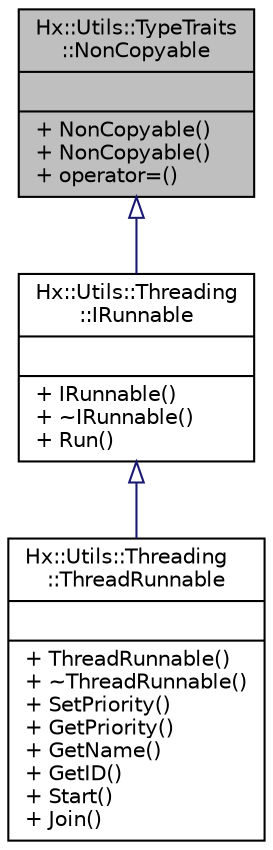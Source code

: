 digraph "Hx::Utils::TypeTraits::NonCopyable"
{
  edge [fontname="Helvetica",fontsize="10",labelfontname="Helvetica",labelfontsize="10"];
  node [fontname="Helvetica",fontsize="10",shape=record];
  Node0 [label="{Hx::Utils::TypeTraits\l::NonCopyable\n||+ NonCopyable()\l+ NonCopyable()\l+ operator=()\l}",height=0.2,width=0.4,color="black", fillcolor="grey75", style="filled", fontcolor="black"];
  Node0 -> Node1 [dir="back",color="midnightblue",fontsize="10",style="solid",arrowtail="onormal",fontname="Helvetica"];
  Node1 [label="{Hx::Utils::Threading\l::IRunnable\n||+ IRunnable()\l+ ~IRunnable()\l+ Run()\l}",height=0.2,width=0.4,color="black", fillcolor="white", style="filled",URL="$structHx_1_1Utils_1_1Threading_1_1IRunnable.html"];
  Node1 -> Node2 [dir="back",color="midnightblue",fontsize="10",style="solid",arrowtail="onormal",fontname="Helvetica"];
  Node2 [label="{Hx::Utils::Threading\l::ThreadRunnable\n||+ ThreadRunnable()\l+ ~ThreadRunnable()\l+ SetPriority()\l+ GetPriority()\l+ GetName()\l+ GetID()\l+ Start()\l+ Join()\l}",height=0.2,width=0.4,color="black", fillcolor="white", style="filled",URL="$classHx_1_1Utils_1_1Threading_1_1ThreadRunnable.html"];
}
